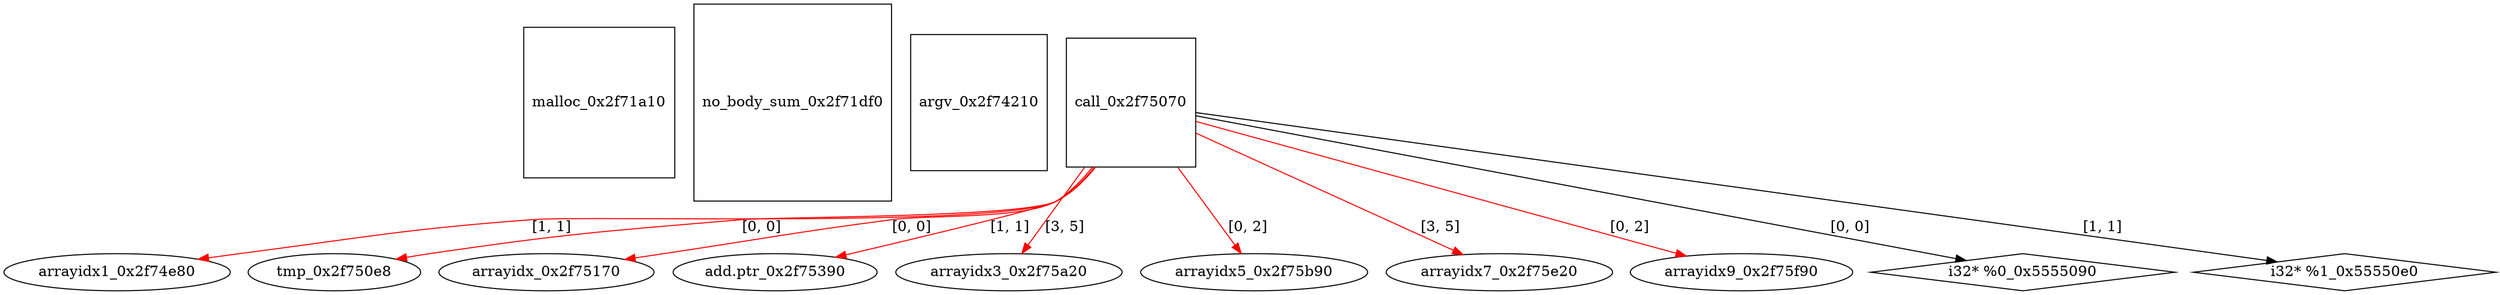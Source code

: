 digraph grafico {
"malloc_0x2f71a10" [shape=square];
"no_body_sum_0x2f71df0" [shape=square];
"argv_0x2f74210" [shape=square];
"arrayidx1_0x2f74e80" [shape=ellipse];
"call_0x2f75070" -> "arrayidx1_0x2f74e80" [label="[1, 1]",color=red];
"call_0x2f75070" [shape=square];
"tmp_0x2f750e8" [shape=ellipse];
"call_0x2f75070" -> "tmp_0x2f750e8" [label="[0, 0]",color=red];
"arrayidx_0x2f75170" [shape=ellipse];
"call_0x2f75070" -> "arrayidx_0x2f75170" [label="[0, 0]",color=red];
"add.ptr_0x2f75390" [shape=ellipse];
"call_0x2f75070" -> "add.ptr_0x2f75390" [label="[1, 1]",color=red];
"arrayidx3_0x2f75a20" [shape=ellipse];
"call_0x2f75070" -> "arrayidx3_0x2f75a20" [label="[3, 5]",color=red];
"arrayidx5_0x2f75b90" [shape=ellipse];
"call_0x2f75070" -> "arrayidx5_0x2f75b90" [label="[0, 2]",color=red];
"arrayidx7_0x2f75e20" [shape=ellipse];
"call_0x2f75070" -> "arrayidx7_0x2f75e20" [label="[3, 5]",color=red];
"arrayidx9_0x2f75f90" [shape=ellipse];
"call_0x2f75070" -> "arrayidx9_0x2f75f90" [label="[0, 2]",color=red];
"i32* %0_0x5555090" [shape=diamond];
"call_0x2f75070" -> "i32* %0_0x5555090" [label="[0, 0]"];
"i32* %1_0x55550e0" [shape=diamond];
"call_0x2f75070" -> "i32* %1_0x55550e0" [label="[1, 1]"];
}